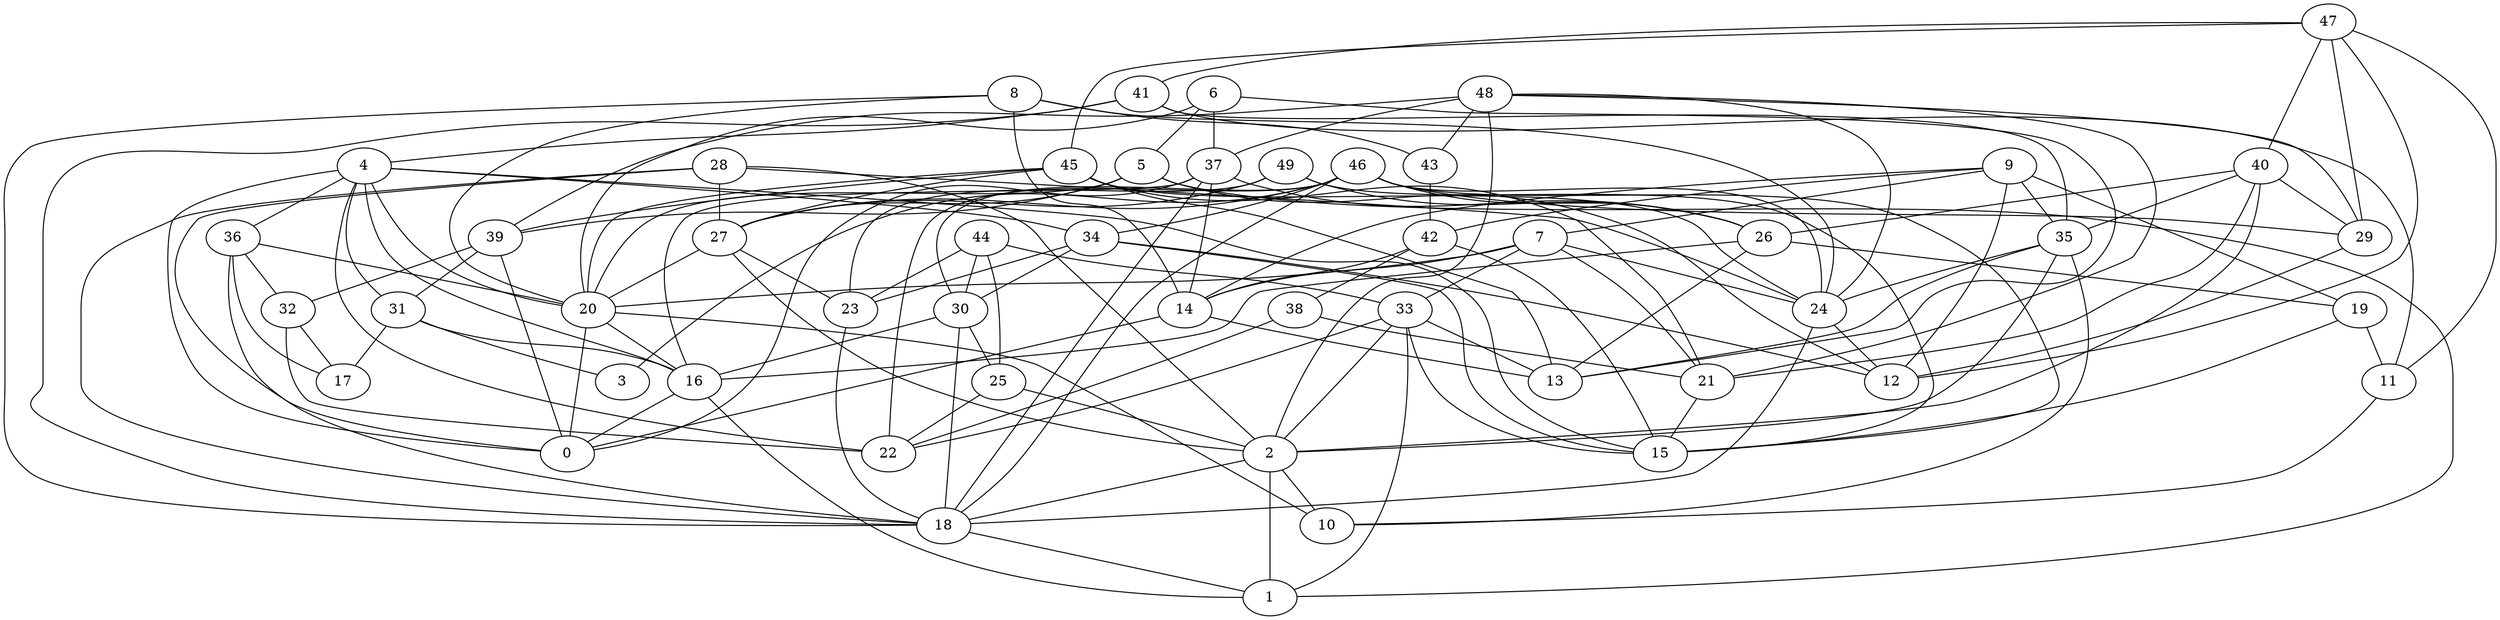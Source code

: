digraph GG_graph {

subgraph G_graph {
edge [color = black]
"31" -> "17" [dir = none]
"31" -> "16" [dir = none]
"31" -> "3" [dir = none]
"24" -> "18" [dir = none]
"24" -> "12" [dir = none]
"26" -> "19" [dir = none]
"26" -> "16" [dir = none]
"6" -> "37" [dir = none]
"6" -> "20" [dir = none]
"45" -> "21" [dir = none]
"45" -> "39" [dir = none]
"45" -> "20" [dir = none]
"45" -> "27" [dir = none]
"44" -> "33" [dir = none]
"44" -> "23" [dir = none]
"44" -> "30" [dir = none]
"37" -> "26" [dir = none]
"37" -> "18" [dir = none]
"37" -> "16" [dir = none]
"37" -> "14" [dir = none]
"46" -> "3" [dir = none]
"46" -> "30" [dir = none]
"46" -> "24" [dir = none]
"46" -> "34" [dir = none]
"46" -> "15" [dir = none]
"46" -> "29" [dir = none]
"20" -> "16" [dir = none]
"20" -> "10" [dir = none]
"34" -> "15" [dir = none]
"34" -> "23" [dir = none]
"34" -> "30" [dir = none]
"34" -> "12" [dir = none]
"14" -> "0" [dir = none]
"14" -> "13" [dir = none]
"5" -> "27" [dir = none]
"5" -> "39" [dir = none]
"48" -> "29" [dir = none]
"48" -> "24" [dir = none]
"48" -> "21" [dir = none]
"48" -> "39" [dir = none]
"48" -> "43" [dir = none]
"43" -> "42" [dir = none]
"36" -> "18" [dir = none]
"36" -> "32" [dir = none]
"36" -> "17" [dir = none]
"38" -> "22" [dir = none]
"8" -> "24" [dir = none]
"8" -> "18" [dir = none]
"19" -> "15" [dir = none]
"19" -> "11" [dir = none]
"9" -> "42" [dir = none]
"9" -> "35" [dir = none]
"9" -> "19" [dir = none]
"7" -> "14" [dir = none]
"7" -> "21" [dir = none]
"7" -> "33" [dir = none]
"41" -> "11" [dir = none]
"41" -> "35" [dir = none]
"41" -> "18" [dir = none]
"41" -> "4" [dir = none]
"28" -> "24" [dir = none]
"28" -> "18" [dir = none]
"28" -> "0" [dir = none]
"40" -> "29" [dir = none]
"40" -> "26" [dir = none]
"40" -> "35" [dir = none]
"33" -> "1" [dir = none]
"33" -> "22" [dir = none]
"33" -> "2" [dir = none]
"33" -> "15" [dir = none]
"33" -> "13" [dir = none]
"39" -> "32" [dir = none]
"16" -> "1" [dir = none]
"47" -> "12" [dir = none]
"47" -> "11" [dir = none]
"47" -> "41" [dir = none]
"47" -> "45" [dir = none]
"47" -> "40" [dir = none]
"27" -> "2" [dir = none]
"27" -> "23" [dir = none]
"35" -> "24" [dir = none]
"35" -> "10" [dir = none]
"23" -> "18" [dir = none]
"2" -> "10" [dir = none]
"2" -> "18" [dir = none]
"25" -> "2" [dir = none]
"25" -> "22" [dir = none]
"4" -> "16" [dir = none]
"4" -> "20" [dir = none]
"4" -> "31" [dir = none]
"4" -> "0" [dir = none]
"4" -> "15" [dir = none]
"4" -> "36" [dir = none]
"4" -> "22" [dir = none]
"42" -> "14" [dir = none]
"42" -> "38" [dir = none]
"49" -> "26" [dir = none]
"49" -> "15" [dir = none]
"46" -> "22" [dir = none]
"46" -> "27" [dir = none]
"6" -> "13" [dir = none]
"48" -> "2" [dir = none]
"30" -> "18" [dir = none]
"49" -> "27" [dir = none]
"45" -> "24" [dir = none]
"20" -> "0" [dir = none]
"9" -> "12" [dir = none]
"32" -> "22" [dir = none]
"8" -> "43" [dir = none]
"38" -> "21" [dir = none]
"6" -> "5" [dir = none]
"47" -> "29" [dir = none]
"28" -> "27" [dir = none]
"29" -> "12" [dir = none]
"21" -> "15" [dir = none]
"2" -> "1" [dir = none]
"49" -> "23" [dir = none]
"9" -> "7" [dir = none]
"7" -> "24" [dir = none]
"5" -> "12" [dir = none]
"40" -> "21" [dir = none]
"28" -> "2" [dir = none]
"9" -> "14" [dir = none]
"30" -> "25" [dir = none]
"35" -> "13" [dir = none]
"48" -> "37" [dir = none]
"37" -> "0" [dir = none]
"8" -> "14" [dir = none]
"36" -> "20" [dir = none]
"5" -> "20" [dir = none]
"46" -> "26" [dir = none]
"27" -> "20" [dir = none]
"39" -> "31" [dir = none]
"46" -> "18" [dir = none]
"8" -> "20" [dir = none]
"18" -> "1" [dir = none]
"4" -> "34" [dir = none]
"11" -> "10" [dir = none]
"5" -> "1" [dir = none]
"30" -> "16" [dir = none]
"44" -> "25" [dir = none]
"40" -> "2" [dir = none]
"45" -> "13" [dir = none]
"16" -> "0" [dir = none]
"42" -> "15" [dir = none]
"32" -> "17" [dir = none]
"26" -> "13" [dir = none]
"7" -> "20" [dir = none]
"35" -> "2" [dir = none]
"39" -> "0" [dir = none]
}

}
